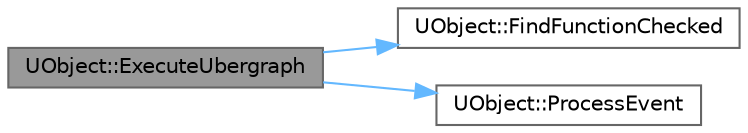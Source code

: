 digraph "UObject::ExecuteUbergraph"
{
 // INTERACTIVE_SVG=YES
 // LATEX_PDF_SIZE
  bgcolor="transparent";
  edge [fontname=Helvetica,fontsize=10,labelfontname=Helvetica,labelfontsize=10];
  node [fontname=Helvetica,fontsize=10,shape=box,height=0.2,width=0.4];
  rankdir="LR";
  Node1 [id="Node000001",label="UObject::ExecuteUbergraph",height=0.2,width=0.4,color="gray40", fillcolor="grey60", style="filled", fontcolor="black",tooltip="Execute the ubergraph from a specific entry point."];
  Node1 -> Node2 [id="edge1_Node000001_Node000002",color="steelblue1",style="solid",tooltip=" "];
  Node2 [id="Node000002",label="UObject::FindFunctionChecked",height=0.2,width=0.4,color="grey40", fillcolor="white", style="filled",URL="$df/def/classUObject.html#a98f060c10aee22fc9a4c02e5f7590593",tooltip="Version of FindFunction() that will assert if the function was not found."];
  Node1 -> Node3 [id="edge2_Node000001_Node000003",color="steelblue1",style="solid",tooltip=" "];
  Node3 [id="Node000003",label="UObject::ProcessEvent",height=0.2,width=0.4,color="grey40", fillcolor="white", style="filled",URL="$df/def/classUObject.html#af295e7aed27ccb880d9acc1b5c0d3a3a",tooltip="Called by VM to execute a UFunction with a filled in UStruct of parameters."];
}
